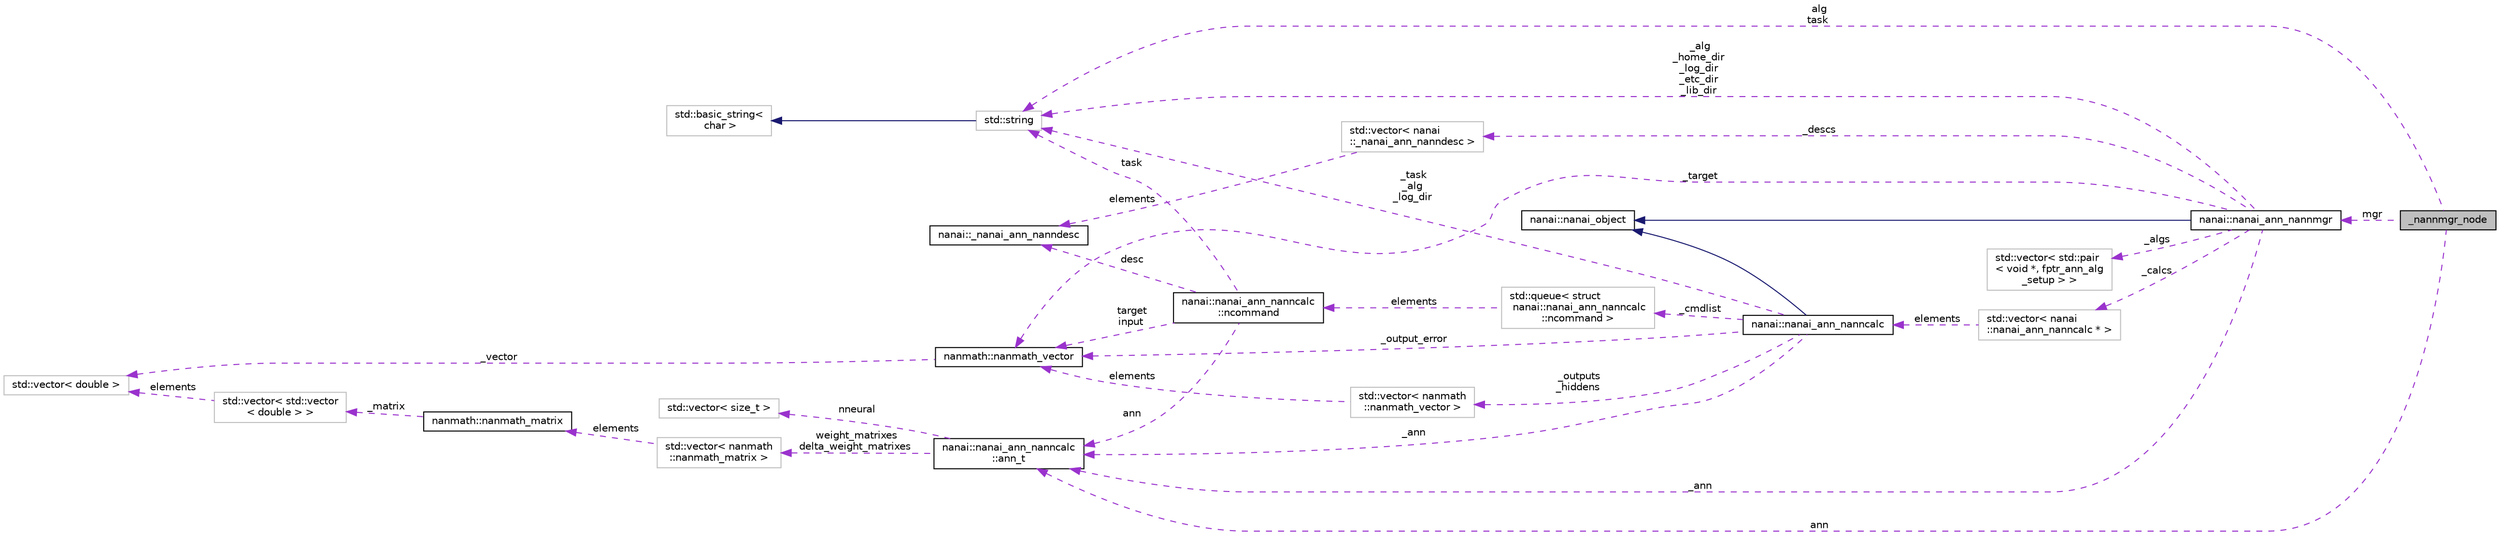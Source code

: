 digraph "_nannmgr_node"
{
  edge [fontname="Helvetica",fontsize="10",labelfontname="Helvetica",labelfontsize="10"];
  node [fontname="Helvetica",fontsize="10",shape=record];
  rankdir="LR";
  Node1 [label="_nannmgr_node",height=0.2,width=0.4,color="black", fillcolor="grey75", style="filled", fontcolor="black"];
  Node2 -> Node1 [dir="back",color="darkorchid3",fontsize="10",style="dashed",label=" mgr" ,fontname="Helvetica"];
  Node2 [label="nanai::nanai_ann_nannmgr",height=0.2,width=0.4,color="black", fillcolor="white", style="filled",URL="$classnanai_1_1nanai__ann__nannmgr.html",tooltip="南南人工神经网络管理器类 "];
  Node3 -> Node2 [dir="back",color="midnightblue",fontsize="10",style="solid",fontname="Helvetica"];
  Node3 [label="nanai::nanai_object",height=0.2,width=0.4,color="black", fillcolor="white", style="filled",URL="$classnanai_1_1nanai__object.html"];
  Node4 -> Node2 [dir="back",color="darkorchid3",fontsize="10",style="dashed",label=" _ann" ,fontname="Helvetica"];
  Node4 [label="nanai::nanai_ann_nanncalc\l::ann_t",height=0.2,width=0.4,color="black", fillcolor="white", style="filled",URL="$classnanai_1_1nanai__ann__nanncalc_1_1ann__t.html"];
  Node5 -> Node4 [dir="back",color="darkorchid3",fontsize="10",style="dashed",label=" nneural" ,fontname="Helvetica"];
  Node5 [label="std::vector\< size_t \>",height=0.2,width=0.4,color="grey75", fillcolor="white", style="filled"];
  Node6 -> Node4 [dir="back",color="darkorchid3",fontsize="10",style="dashed",label=" weight_matrixes\ndelta_weight_matrixes" ,fontname="Helvetica"];
  Node6 [label="std::vector\< nanmath\l::nanmath_matrix \>",height=0.2,width=0.4,color="grey75", fillcolor="white", style="filled"];
  Node7 -> Node6 [dir="back",color="darkorchid3",fontsize="10",style="dashed",label=" elements" ,fontname="Helvetica"];
  Node7 [label="nanmath::nanmath_matrix",height=0.2,width=0.4,color="black", fillcolor="white", style="filled",URL="$classnanmath_1_1nanmath__matrix.html"];
  Node8 -> Node7 [dir="back",color="darkorchid3",fontsize="10",style="dashed",label=" _matrix" ,fontname="Helvetica"];
  Node8 [label="std::vector\< std::vector\l\< double \> \>",height=0.2,width=0.4,color="grey75", fillcolor="white", style="filled"];
  Node9 -> Node8 [dir="back",color="darkorchid3",fontsize="10",style="dashed",label=" elements" ,fontname="Helvetica"];
  Node9 [label="std::vector\< double \>",height=0.2,width=0.4,color="grey75", fillcolor="white", style="filled"];
  Node10 -> Node2 [dir="back",color="darkorchid3",fontsize="10",style="dashed",label=" _alg\n_home_dir\n_log_dir\n_etc_dir\n_lib_dir" ,fontname="Helvetica"];
  Node10 [label="std::string",height=0.2,width=0.4,color="grey75", fillcolor="white", style="filled",tooltip="STL class. "];
  Node11 -> Node10 [dir="back",color="midnightblue",fontsize="10",style="solid",fontname="Helvetica"];
  Node11 [label="std::basic_string\<\l char \>",height=0.2,width=0.4,color="grey75", fillcolor="white", style="filled",tooltip="STL class. "];
  Node12 -> Node2 [dir="back",color="darkorchid3",fontsize="10",style="dashed",label=" _descs" ,fontname="Helvetica"];
  Node12 [label="std::vector\< nanai\l::_nanai_ann_nanndesc \>",height=0.2,width=0.4,color="grey75", fillcolor="white", style="filled"];
  Node13 -> Node12 [dir="back",color="darkorchid3",fontsize="10",style="dashed",label=" elements" ,fontname="Helvetica"];
  Node13 [label="nanai::_nanai_ann_nanndesc",height=0.2,width=0.4,color="black", fillcolor="white", style="filled",URL="$structnanai_1_1__nanai__ann__nanndesc.html"];
  Node14 -> Node2 [dir="back",color="darkorchid3",fontsize="10",style="dashed",label=" _calcs" ,fontname="Helvetica"];
  Node14 [label="std::vector\< nanai\l::nanai_ann_nanncalc * \>",height=0.2,width=0.4,color="grey75", fillcolor="white", style="filled"];
  Node15 -> Node14 [dir="back",color="darkorchid3",fontsize="10",style="dashed",label=" elements" ,fontname="Helvetica"];
  Node15 [label="nanai::nanai_ann_nanncalc",height=0.2,width=0.4,color="black", fillcolor="white", style="filled",URL="$classnanai_1_1nanai__ann__nanncalc.html"];
  Node3 -> Node15 [dir="back",color="midnightblue",fontsize="10",style="solid",fontname="Helvetica"];
  Node16 -> Node15 [dir="back",color="darkorchid3",fontsize="10",style="dashed",label=" _cmdlist" ,fontname="Helvetica"];
  Node16 [label="std::queue\< struct\l nanai::nanai_ann_nanncalc\l::ncommand \>",height=0.2,width=0.4,color="grey75", fillcolor="white", style="filled"];
  Node17 -> Node16 [dir="back",color="darkorchid3",fontsize="10",style="dashed",label=" elements" ,fontname="Helvetica"];
  Node17 [label="nanai::nanai_ann_nanncalc\l::ncommand",height=0.2,width=0.4,color="black", fillcolor="white", style="filled",URL="$structnanai_1_1nanai__ann__nanncalc_1_1ncommand.html"];
  Node4 -> Node17 [dir="back",color="darkorchid3",fontsize="10",style="dashed",label=" ann" ,fontname="Helvetica"];
  Node13 -> Node17 [dir="back",color="darkorchid3",fontsize="10",style="dashed",label=" desc" ,fontname="Helvetica"];
  Node10 -> Node17 [dir="back",color="darkorchid3",fontsize="10",style="dashed",label=" task" ,fontname="Helvetica"];
  Node18 -> Node17 [dir="back",color="darkorchid3",fontsize="10",style="dashed",label=" target\ninput" ,fontname="Helvetica"];
  Node18 [label="nanmath::nanmath_vector",height=0.2,width=0.4,color="black", fillcolor="white", style="filled",URL="$classnanmath_1_1nanmath__vector.html"];
  Node9 -> Node18 [dir="back",color="darkorchid3",fontsize="10",style="dashed",label=" _vector" ,fontname="Helvetica"];
  Node4 -> Node15 [dir="back",color="darkorchid3",fontsize="10",style="dashed",label=" _ann" ,fontname="Helvetica"];
  Node10 -> Node15 [dir="back",color="darkorchid3",fontsize="10",style="dashed",label=" _task\n_alg\n_log_dir" ,fontname="Helvetica"];
  Node18 -> Node15 [dir="back",color="darkorchid3",fontsize="10",style="dashed",label=" _output_error" ,fontname="Helvetica"];
  Node19 -> Node15 [dir="back",color="darkorchid3",fontsize="10",style="dashed",label=" _outputs\n_hiddens" ,fontname="Helvetica"];
  Node19 [label="std::vector\< nanmath\l::nanmath_vector \>",height=0.2,width=0.4,color="grey75", fillcolor="white", style="filled"];
  Node18 -> Node19 [dir="back",color="darkorchid3",fontsize="10",style="dashed",label=" elements" ,fontname="Helvetica"];
  Node18 -> Node2 [dir="back",color="darkorchid3",fontsize="10",style="dashed",label=" _target" ,fontname="Helvetica"];
  Node20 -> Node2 [dir="back",color="darkorchid3",fontsize="10",style="dashed",label=" _algs" ,fontname="Helvetica"];
  Node20 [label="std::vector\< std::pair\l\< void *, fptr_ann_alg\l_setup \> \>",height=0.2,width=0.4,color="grey75", fillcolor="white", style="filled"];
  Node4 -> Node1 [dir="back",color="darkorchid3",fontsize="10",style="dashed",label=" ann" ,fontname="Helvetica"];
  Node10 -> Node1 [dir="back",color="darkorchid3",fontsize="10",style="dashed",label=" alg\ntask" ,fontname="Helvetica"];
}
